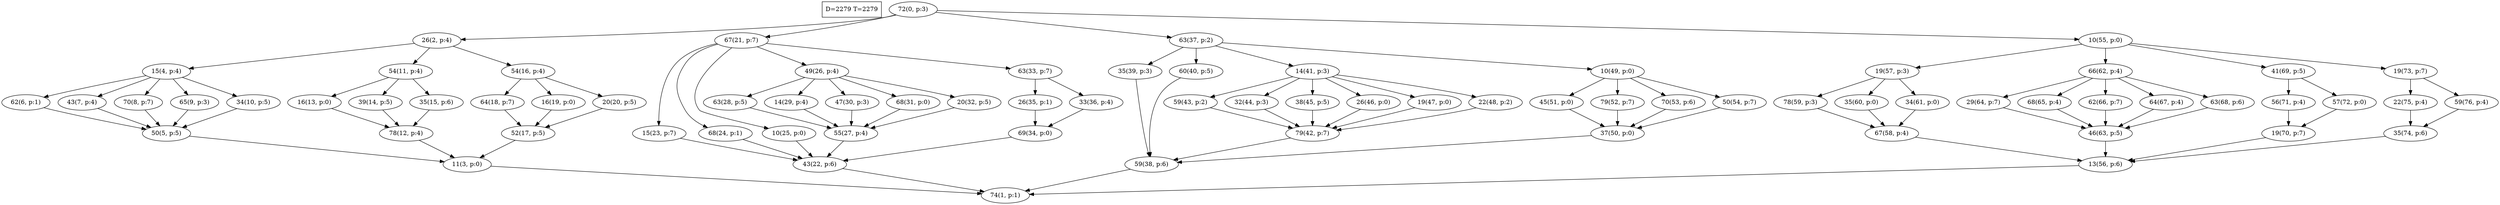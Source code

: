 digraph Task {
i [shape=box, label="D=2279 T=2279"]; 
0 [label="72(0, p:3)"];
1 [label="74(1, p:1)"];
2 [label="26(2, p:4)"];
3 [label="11(3, p:0)"];
4 [label="15(4, p:4)"];
5 [label="50(5, p:5)"];
6 [label="62(6, p:1)"];
7 [label="43(7, p:4)"];
8 [label="70(8, p:7)"];
9 [label="65(9, p:3)"];
10 [label="34(10, p:5)"];
11 [label="54(11, p:4)"];
12 [label="78(12, p:4)"];
13 [label="16(13, p:0)"];
14 [label="39(14, p:5)"];
15 [label="35(15, p:6)"];
16 [label="54(16, p:4)"];
17 [label="52(17, p:5)"];
18 [label="64(18, p:7)"];
19 [label="16(19, p:0)"];
20 [label="20(20, p:5)"];
21 [label="67(21, p:7)"];
22 [label="43(22, p:6)"];
23 [label="15(23, p:7)"];
24 [label="68(24, p:1)"];
25 [label="10(25, p:0)"];
26 [label="49(26, p:4)"];
27 [label="55(27, p:4)"];
28 [label="63(28, p:5)"];
29 [label="14(29, p:4)"];
30 [label="47(30, p:3)"];
31 [label="68(31, p:0)"];
32 [label="20(32, p:5)"];
33 [label="63(33, p:7)"];
34 [label="69(34, p:0)"];
35 [label="26(35, p:1)"];
36 [label="33(36, p:4)"];
37 [label="63(37, p:2)"];
38 [label="59(38, p:6)"];
39 [label="35(39, p:3)"];
40 [label="60(40, p:5)"];
41 [label="14(41, p:3)"];
42 [label="79(42, p:7)"];
43 [label="59(43, p:2)"];
44 [label="32(44, p:3)"];
45 [label="38(45, p:5)"];
46 [label="26(46, p:0)"];
47 [label="19(47, p:0)"];
48 [label="22(48, p:2)"];
49 [label="10(49, p:0)"];
50 [label="37(50, p:0)"];
51 [label="45(51, p:0)"];
52 [label="79(52, p:7)"];
53 [label="70(53, p:6)"];
54 [label="50(54, p:7)"];
55 [label="10(55, p:0)"];
56 [label="13(56, p:6)"];
57 [label="19(57, p:3)"];
58 [label="67(58, p:4)"];
59 [label="78(59, p:3)"];
60 [label="35(60, p:0)"];
61 [label="34(61, p:0)"];
62 [label="66(62, p:4)"];
63 [label="46(63, p:5)"];
64 [label="29(64, p:7)"];
65 [label="68(65, p:4)"];
66 [label="62(66, p:7)"];
67 [label="64(67, p:4)"];
68 [label="63(68, p:6)"];
69 [label="41(69, p:5)"];
70 [label="19(70, p:7)"];
71 [label="56(71, p:4)"];
72 [label="57(72, p:0)"];
73 [label="19(73, p:7)"];
74 [label="35(74, p:6)"];
75 [label="22(75, p:4)"];
76 [label="59(76, p:4)"];
0 -> 2;
0 -> 21;
0 -> 37;
0 -> 55;
2 -> 4;
2 -> 11;
2 -> 16;
3 -> 1;
4 -> 6;
4 -> 7;
4 -> 8;
4 -> 9;
4 -> 10;
5 -> 3;
6 -> 5;
7 -> 5;
8 -> 5;
9 -> 5;
10 -> 5;
11 -> 13;
11 -> 14;
11 -> 15;
12 -> 3;
13 -> 12;
14 -> 12;
15 -> 12;
16 -> 18;
16 -> 19;
16 -> 20;
17 -> 3;
18 -> 17;
19 -> 17;
20 -> 17;
21 -> 23;
21 -> 24;
21 -> 25;
21 -> 26;
21 -> 33;
22 -> 1;
23 -> 22;
24 -> 22;
25 -> 22;
26 -> 28;
26 -> 29;
26 -> 30;
26 -> 31;
26 -> 32;
27 -> 22;
28 -> 27;
29 -> 27;
30 -> 27;
31 -> 27;
32 -> 27;
33 -> 35;
33 -> 36;
34 -> 22;
35 -> 34;
36 -> 34;
37 -> 39;
37 -> 40;
37 -> 41;
37 -> 49;
38 -> 1;
39 -> 38;
40 -> 38;
41 -> 43;
41 -> 44;
41 -> 45;
41 -> 46;
41 -> 47;
41 -> 48;
42 -> 38;
43 -> 42;
44 -> 42;
45 -> 42;
46 -> 42;
47 -> 42;
48 -> 42;
49 -> 51;
49 -> 52;
49 -> 53;
49 -> 54;
50 -> 38;
51 -> 50;
52 -> 50;
53 -> 50;
54 -> 50;
55 -> 57;
55 -> 62;
55 -> 69;
55 -> 73;
56 -> 1;
57 -> 59;
57 -> 60;
57 -> 61;
58 -> 56;
59 -> 58;
60 -> 58;
61 -> 58;
62 -> 64;
62 -> 65;
62 -> 66;
62 -> 67;
62 -> 68;
63 -> 56;
64 -> 63;
65 -> 63;
66 -> 63;
67 -> 63;
68 -> 63;
69 -> 71;
69 -> 72;
70 -> 56;
71 -> 70;
72 -> 70;
73 -> 75;
73 -> 76;
74 -> 56;
75 -> 74;
76 -> 74;
}